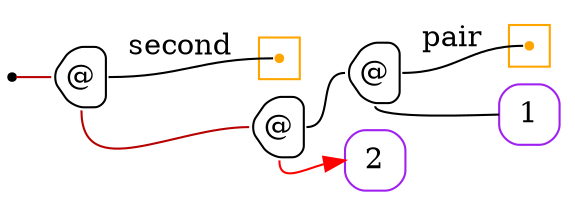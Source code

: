 digraph G {
  rankdir=LR;
  edge[arrowhead=none,arrowtail=none];
  node[fixedsize=true,shape=circle]
  size="9.201041666666667,5.219270833333334";
  labeldistance=0;
  nodesep=.175;
  ranksep=.175;

 nd1[shape=point];
 subgraph cluster_nd99 {
   graph[style=fill,color="orange"];
   ndcluster_nd99[tooltip="nd99",orientation=90,shape=point,color="orange"];
 };
 subgraph cluster_nd44 {
   graph[style=fill,color="orange"];
   ndcluster_nd44[tooltip="nd44",orientation=90,shape=point,color="orange"];
 };
 nd17[label="@",tooltip="nd17-AppGraph",style=rounded,orientation=90,shape=house,width=.4,height=.4,color="#000000"];
 nd21[label="@",tooltip="nd21-AppGraph",style=rounded,orientation=90,shape=house,width=.4,height=.4,color="#000000"];
 nd22[label="@",tooltip="nd22-AppGraph",style=rounded,orientation=90,shape=house,width=.4,height=.4,color="#000000"];
   nd29[label="1",tooltip="nd29-ConstGraph",style=rounded,orientation=90,shape=square,width=.4,height=.4,color="purple"];
   nd36[label="2",tooltip="nd36-ConstGraph",style=rounded,orientation=90,shape=square,width=.4,height=.4,color="purple"];

  nd22->ndcluster_nd99[label="pair",tailport=e,headport=w];
  nd22->nd29[tailport=s,headport=w];
  nd21->nd22[tailport=e,headport=w];
  nd21->nd36[tailport=s,headport=w,color=red,arrowhead=normal];
  nd17->ndcluster_nd44[label="second",tailport=e,headport=w];
  nd17->nd21[tailport=s,headport=w,color="#b70000",arrowhead=none,arrowtail=none];
  nd1->nd17[tailport=e,headport=w,color="#b70000",arrowhead=none,arrowtail=none];
}